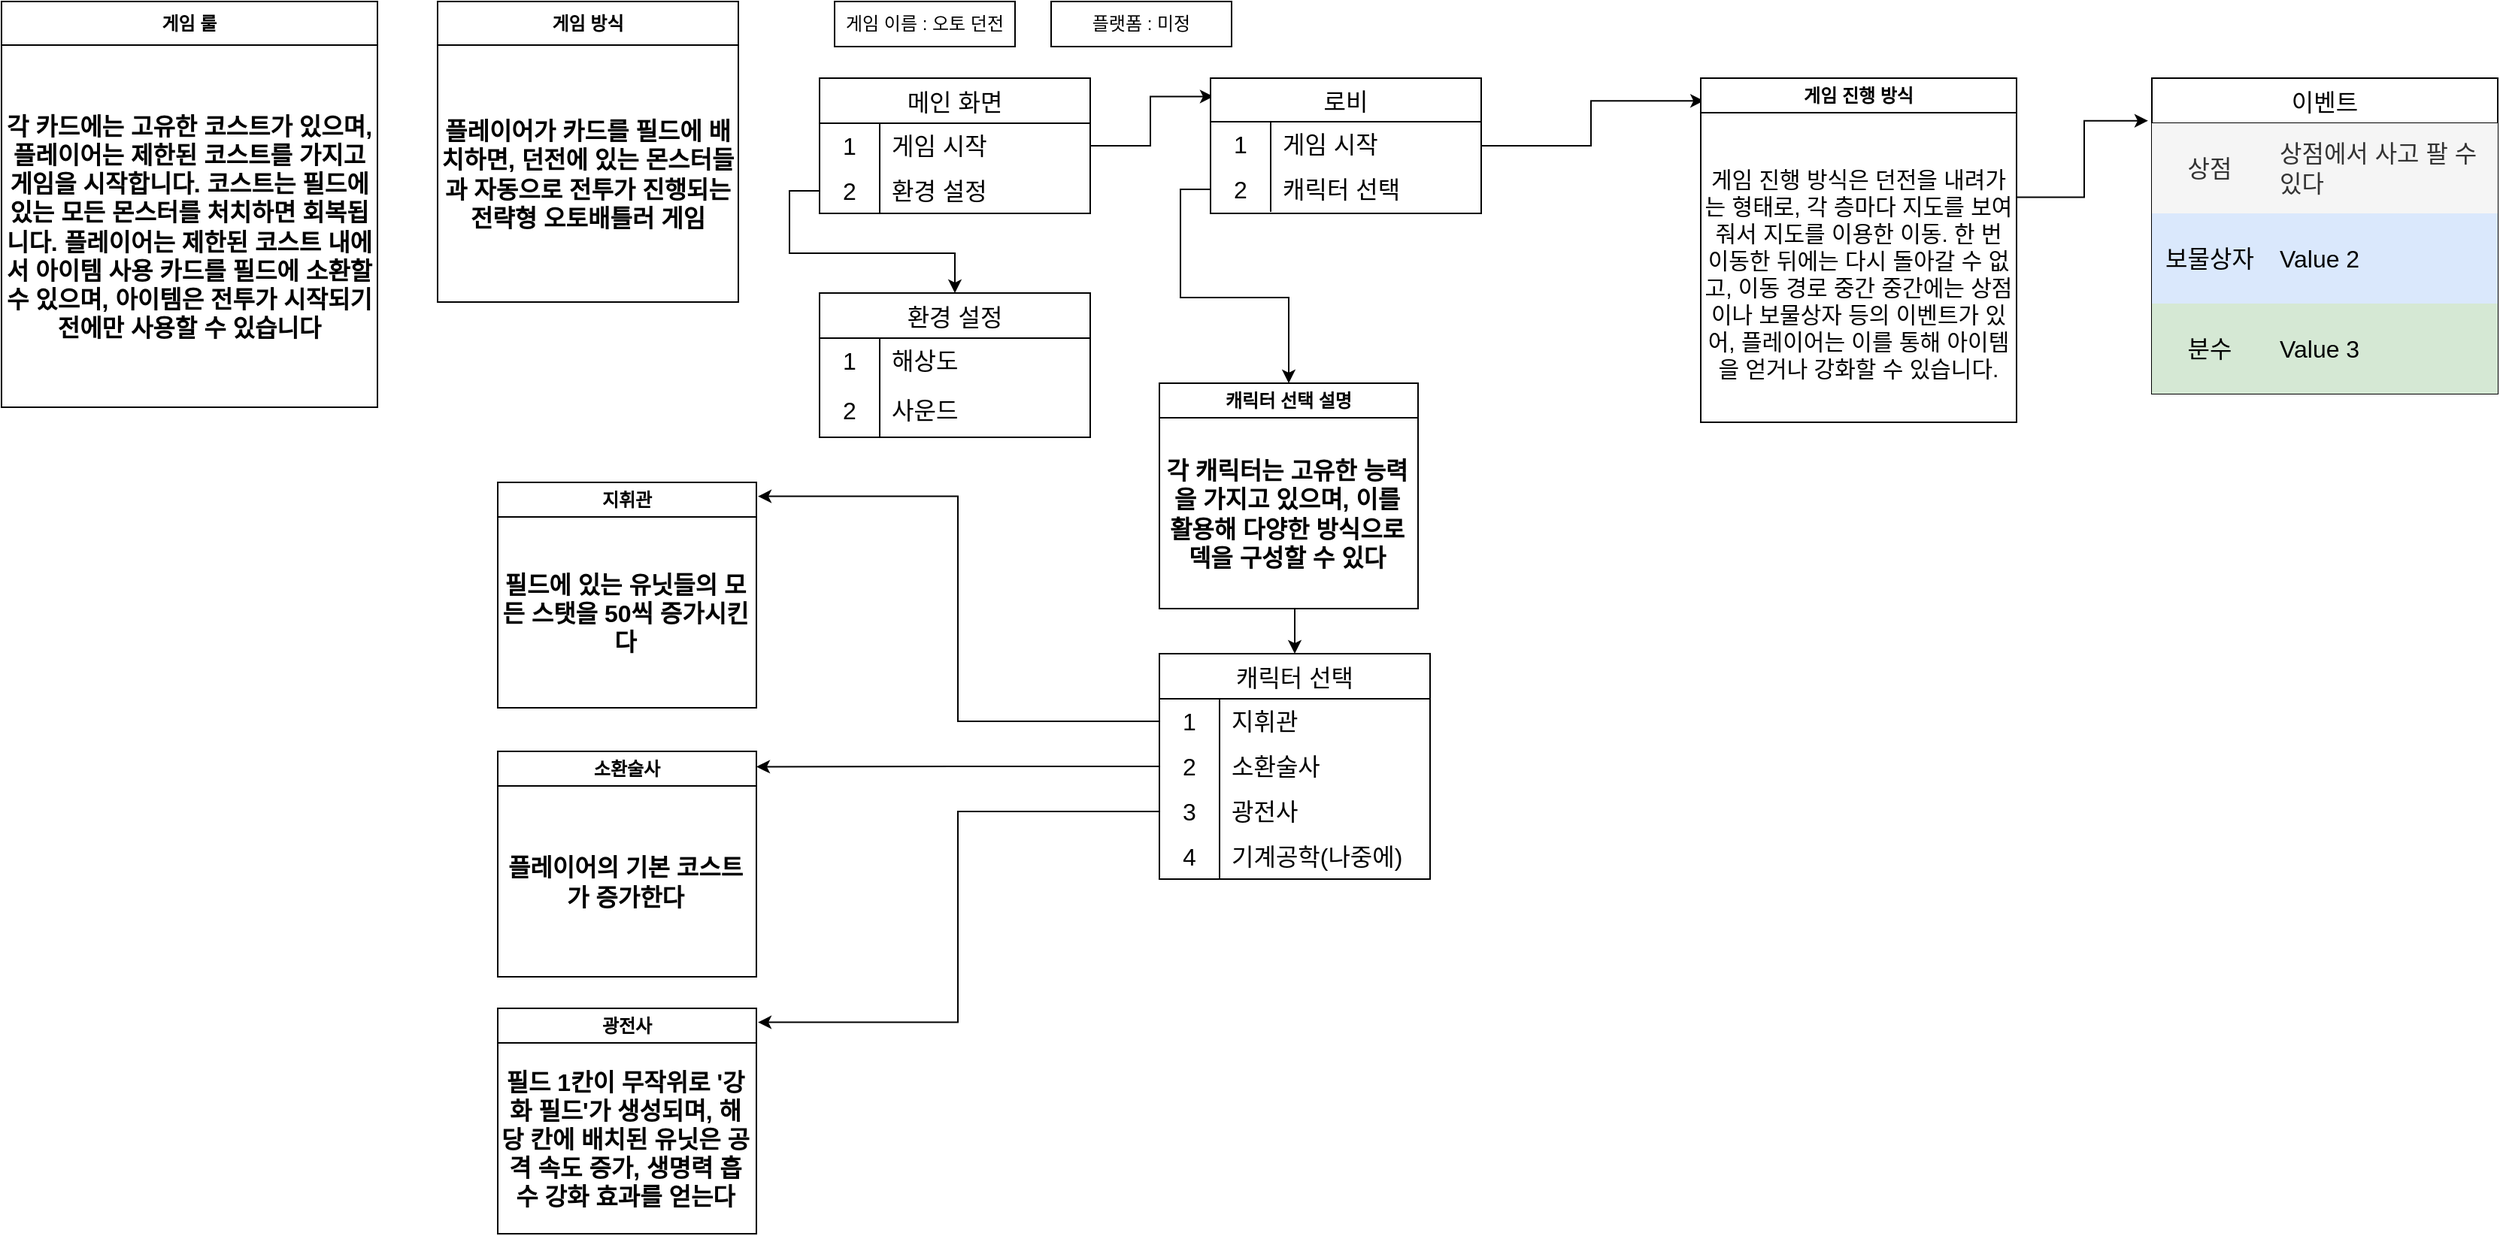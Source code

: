 <mxfile version="26.0.16">
  <diagram id="C5RBs43oDa-KdzZeNtuy" name="Page-1">
    <mxGraphModel dx="1313" dy="776" grid="1" gridSize="10" guides="1" tooltips="1" connect="1" arrows="1" fold="1" page="1" pageScale="1" pageWidth="827" pageHeight="1169" math="0" shadow="0">
      <root>
        <mxCell id="WIyWlLk6GJQsqaUBKTNV-0" />
        <mxCell id="WIyWlLk6GJQsqaUBKTNV-1" parent="WIyWlLk6GJQsqaUBKTNV-0" />
        <mxCell id="QHe8dvAFQJgyMEftRluh-0" value="게임 이름 : 오토 던전" style="rounded=0;whiteSpace=wrap;html=1;" vertex="1" parent="WIyWlLk6GJQsqaUBKTNV-1">
          <mxGeometry x="864" width="120" height="30" as="geometry" />
        </mxCell>
        <mxCell id="QHe8dvAFQJgyMEftRluh-101" value="" style="edgeStyle=orthogonalEdgeStyle;rounded=0;orthogonalLoop=1;jettySize=auto;html=1;entryX=0.011;entryY=0.136;entryDx=0;entryDy=0;entryPerimeter=0;" edge="1" parent="WIyWlLk6GJQsqaUBKTNV-1" source="QHe8dvAFQJgyMEftRluh-64" target="QHe8dvAFQJgyMEftRluh-94">
          <mxGeometry relative="1" as="geometry" />
        </mxCell>
        <mxCell id="QHe8dvAFQJgyMEftRluh-64" value="메인 화면" style="shape=table;startSize=30;container=1;collapsible=0;childLayout=tableLayout;fixedRows=1;rowLines=0;fontStyle=0;strokeColor=default;fontSize=16;" vertex="1" parent="WIyWlLk6GJQsqaUBKTNV-1">
          <mxGeometry x="854" y="51" width="180" height="90" as="geometry" />
        </mxCell>
        <mxCell id="QHe8dvAFQJgyMEftRluh-65" value="" style="shape=tableRow;horizontal=0;startSize=0;swimlaneHead=0;swimlaneBody=0;top=0;left=0;bottom=0;right=0;collapsible=0;dropTarget=0;fillColor=none;points=[[0,0.5],[1,0.5]];portConstraint=eastwest;strokeColor=inherit;fontSize=16;" vertex="1" parent="QHe8dvAFQJgyMEftRluh-64">
          <mxGeometry y="30" width="180" height="30" as="geometry" />
        </mxCell>
        <mxCell id="QHe8dvAFQJgyMEftRluh-66" value="1" style="shape=partialRectangle;html=1;whiteSpace=wrap;connectable=0;fillColor=none;top=0;left=0;bottom=0;right=0;overflow=hidden;pointerEvents=1;strokeColor=inherit;fontSize=16;" vertex="1" parent="QHe8dvAFQJgyMEftRluh-65">
          <mxGeometry width="40" height="30" as="geometry">
            <mxRectangle width="40" height="30" as="alternateBounds" />
          </mxGeometry>
        </mxCell>
        <mxCell id="QHe8dvAFQJgyMEftRluh-67" value="게임 시작" style="shape=partialRectangle;html=1;whiteSpace=wrap;connectable=0;fillColor=none;top=0;left=0;bottom=0;right=0;align=left;spacingLeft=6;overflow=hidden;strokeColor=inherit;fontSize=16;" vertex="1" parent="QHe8dvAFQJgyMEftRluh-65">
          <mxGeometry x="40" width="140" height="30" as="geometry">
            <mxRectangle width="140" height="30" as="alternateBounds" />
          </mxGeometry>
        </mxCell>
        <mxCell id="QHe8dvAFQJgyMEftRluh-68" value="" style="shape=tableRow;horizontal=0;startSize=0;swimlaneHead=0;swimlaneBody=0;top=0;left=0;bottom=0;right=0;collapsible=0;dropTarget=0;fillColor=none;points=[[0,0.5],[1,0.5]];portConstraint=eastwest;strokeColor=inherit;fontSize=16;" vertex="1" parent="QHe8dvAFQJgyMEftRluh-64">
          <mxGeometry y="60" width="180" height="30" as="geometry" />
        </mxCell>
        <mxCell id="QHe8dvAFQJgyMEftRluh-69" value="2" style="shape=partialRectangle;html=1;whiteSpace=wrap;connectable=0;fillColor=none;top=0;left=0;bottom=0;right=0;overflow=hidden;strokeColor=inherit;fontSize=16;" vertex="1" parent="QHe8dvAFQJgyMEftRluh-68">
          <mxGeometry width="40" height="30" as="geometry">
            <mxRectangle width="40" height="30" as="alternateBounds" />
          </mxGeometry>
        </mxCell>
        <mxCell id="QHe8dvAFQJgyMEftRluh-70" value="환경 설정" style="shape=partialRectangle;html=1;whiteSpace=wrap;connectable=0;fillColor=none;top=0;left=0;bottom=0;right=0;align=left;spacingLeft=6;overflow=hidden;strokeColor=inherit;fontSize=16;" vertex="1" parent="QHe8dvAFQJgyMEftRluh-68">
          <mxGeometry x="40" width="140" height="30" as="geometry">
            <mxRectangle width="140" height="30" as="alternateBounds" />
          </mxGeometry>
        </mxCell>
        <mxCell id="QHe8dvAFQJgyMEftRluh-109" value="" style="edgeStyle=orthogonalEdgeStyle;rounded=0;orthogonalLoop=1;jettySize=auto;html=1;entryX=0.01;entryY=0.066;entryDx=0;entryDy=0;entryPerimeter=0;" edge="1" parent="WIyWlLk6GJQsqaUBKTNV-1" source="QHe8dvAFQJgyMEftRluh-94" target="QHe8dvAFQJgyMEftRluh-200">
          <mxGeometry relative="1" as="geometry">
            <mxPoint x="1450" y="59.791" as="targetPoint" />
          </mxGeometry>
        </mxCell>
        <mxCell id="QHe8dvAFQJgyMEftRluh-94" value="로비" style="shape=table;startSize=29;container=1;collapsible=0;childLayout=tableLayout;fixedRows=1;rowLines=0;fontStyle=0;strokeColor=default;fontSize=16;" vertex="1" parent="WIyWlLk6GJQsqaUBKTNV-1">
          <mxGeometry x="1114" y="51" width="180" height="90" as="geometry" />
        </mxCell>
        <mxCell id="QHe8dvAFQJgyMEftRluh-95" value="" style="shape=tableRow;horizontal=0;startSize=0;swimlaneHead=0;swimlaneBody=0;top=0;left=0;bottom=0;right=0;collapsible=0;dropTarget=0;fillColor=none;points=[[0,0.5],[1,0.5]];portConstraint=eastwest;strokeColor=inherit;fontSize=16;" vertex="1" parent="QHe8dvAFQJgyMEftRluh-94">
          <mxGeometry y="29" width="180" height="30" as="geometry" />
        </mxCell>
        <mxCell id="QHe8dvAFQJgyMEftRluh-96" value="1" style="shape=partialRectangle;html=1;whiteSpace=wrap;connectable=0;fillColor=none;top=0;left=0;bottom=0;right=0;overflow=hidden;pointerEvents=1;strokeColor=inherit;fontSize=16;" vertex="1" parent="QHe8dvAFQJgyMEftRluh-95">
          <mxGeometry width="40" height="30" as="geometry">
            <mxRectangle width="40" height="30" as="alternateBounds" />
          </mxGeometry>
        </mxCell>
        <mxCell id="QHe8dvAFQJgyMEftRluh-97" value="게임 시작" style="shape=partialRectangle;html=1;whiteSpace=wrap;connectable=0;fillColor=none;top=0;left=0;bottom=0;right=0;align=left;spacingLeft=6;overflow=hidden;strokeColor=inherit;fontSize=16;" vertex="1" parent="QHe8dvAFQJgyMEftRluh-95">
          <mxGeometry x="40" width="140" height="30" as="geometry">
            <mxRectangle width="140" height="30" as="alternateBounds" />
          </mxGeometry>
        </mxCell>
        <mxCell id="QHe8dvAFQJgyMEftRluh-98" value="" style="shape=tableRow;horizontal=0;startSize=0;swimlaneHead=0;swimlaneBody=0;top=0;left=0;bottom=0;right=0;collapsible=0;dropTarget=0;fillColor=none;points=[[0,0.5],[1,0.5]];portConstraint=eastwest;strokeColor=inherit;fontSize=16;" vertex="1" parent="QHe8dvAFQJgyMEftRluh-94">
          <mxGeometry y="59" width="180" height="30" as="geometry" />
        </mxCell>
        <mxCell id="QHe8dvAFQJgyMEftRluh-99" value="2" style="shape=partialRectangle;html=1;whiteSpace=wrap;connectable=0;fillColor=none;top=0;left=0;bottom=0;right=0;overflow=hidden;strokeColor=inherit;fontSize=16;" vertex="1" parent="QHe8dvAFQJgyMEftRluh-98">
          <mxGeometry width="40" height="30" as="geometry">
            <mxRectangle width="40" height="30" as="alternateBounds" />
          </mxGeometry>
        </mxCell>
        <mxCell id="QHe8dvAFQJgyMEftRluh-100" value="캐릭터 선택" style="shape=partialRectangle;html=1;whiteSpace=wrap;connectable=0;fillColor=none;top=0;left=0;bottom=0;right=0;align=left;spacingLeft=6;overflow=hidden;strokeColor=inherit;fontSize=16;" vertex="1" parent="QHe8dvAFQJgyMEftRluh-98">
          <mxGeometry x="40" width="140" height="30" as="geometry">
            <mxRectangle width="140" height="30" as="alternateBounds" />
          </mxGeometry>
        </mxCell>
        <mxCell id="QHe8dvAFQJgyMEftRluh-121" value="환경 설정" style="shape=table;startSize=30;container=1;collapsible=0;childLayout=tableLayout;fixedRows=1;rowLines=0;fontStyle=0;strokeColor=default;fontSize=16;" vertex="1" parent="WIyWlLk6GJQsqaUBKTNV-1">
          <mxGeometry x="854" y="194" width="180" height="96" as="geometry" />
        </mxCell>
        <mxCell id="QHe8dvAFQJgyMEftRluh-122" value="" style="shape=tableRow;horizontal=0;startSize=0;swimlaneHead=0;swimlaneBody=0;top=0;left=0;bottom=0;right=0;collapsible=0;dropTarget=0;fillColor=none;points=[[0,0.5],[1,0.5]];portConstraint=eastwest;strokeColor=inherit;fontSize=16;" vertex="1" parent="QHe8dvAFQJgyMEftRluh-121">
          <mxGeometry y="30" width="180" height="30" as="geometry" />
        </mxCell>
        <mxCell id="QHe8dvAFQJgyMEftRluh-123" value="1" style="shape=partialRectangle;html=1;whiteSpace=wrap;connectable=0;fillColor=none;top=0;left=0;bottom=0;right=0;overflow=hidden;pointerEvents=1;strokeColor=inherit;fontSize=16;" vertex="1" parent="QHe8dvAFQJgyMEftRluh-122">
          <mxGeometry width="40" height="30" as="geometry">
            <mxRectangle width="40" height="30" as="alternateBounds" />
          </mxGeometry>
        </mxCell>
        <mxCell id="QHe8dvAFQJgyMEftRluh-124" value="해상도" style="shape=partialRectangle;html=1;whiteSpace=wrap;connectable=0;fillColor=none;top=0;left=0;bottom=0;right=0;align=left;spacingLeft=6;overflow=hidden;strokeColor=inherit;fontSize=16;" vertex="1" parent="QHe8dvAFQJgyMEftRluh-122">
          <mxGeometry x="40" width="140" height="30" as="geometry">
            <mxRectangle width="140" height="30" as="alternateBounds" />
          </mxGeometry>
        </mxCell>
        <mxCell id="QHe8dvAFQJgyMEftRluh-125" value="" style="shape=tableRow;horizontal=0;startSize=0;swimlaneHead=0;swimlaneBody=0;top=0;left=0;bottom=0;right=0;collapsible=0;dropTarget=0;fillColor=none;points=[[0,0.5],[1,0.5]];portConstraint=eastwest;strokeColor=inherit;fontSize=16;" vertex="1" parent="QHe8dvAFQJgyMEftRluh-121">
          <mxGeometry y="60" width="180" height="36" as="geometry" />
        </mxCell>
        <mxCell id="QHe8dvAFQJgyMEftRluh-126" value="2" style="shape=partialRectangle;html=1;whiteSpace=wrap;connectable=0;fillColor=none;top=0;left=0;bottom=0;right=0;overflow=hidden;strokeColor=inherit;fontSize=16;" vertex="1" parent="QHe8dvAFQJgyMEftRluh-125">
          <mxGeometry width="40" height="36" as="geometry">
            <mxRectangle width="40" height="36" as="alternateBounds" />
          </mxGeometry>
        </mxCell>
        <mxCell id="QHe8dvAFQJgyMEftRluh-127" value="사운드" style="shape=partialRectangle;html=1;whiteSpace=wrap;connectable=0;fillColor=none;top=0;left=0;bottom=0;right=0;align=left;spacingLeft=6;overflow=hidden;strokeColor=inherit;fontSize=16;" vertex="1" parent="QHe8dvAFQJgyMEftRluh-125">
          <mxGeometry x="40" width="140" height="36" as="geometry">
            <mxRectangle width="140" height="36" as="alternateBounds" />
          </mxGeometry>
        </mxCell>
        <mxCell id="QHe8dvAFQJgyMEftRluh-153" value="캐릭터 선택" style="shape=table;startSize=30;container=1;collapsible=0;childLayout=tableLayout;fixedRows=1;rowLines=0;fontStyle=0;strokeColor=default;fontSize=16;" vertex="1" parent="WIyWlLk6GJQsqaUBKTNV-1">
          <mxGeometry x="1080" y="434" width="180" height="150" as="geometry" />
        </mxCell>
        <mxCell id="QHe8dvAFQJgyMEftRluh-154" value="" style="shape=tableRow;horizontal=0;startSize=0;swimlaneHead=0;swimlaneBody=0;top=0;left=0;bottom=0;right=0;collapsible=0;dropTarget=0;fillColor=none;points=[[0,0.5],[1,0.5]];portConstraint=eastwest;strokeColor=inherit;fontSize=16;" vertex="1" parent="QHe8dvAFQJgyMEftRluh-153">
          <mxGeometry y="30" width="180" height="30" as="geometry" />
        </mxCell>
        <mxCell id="QHe8dvAFQJgyMEftRluh-155" value="1" style="shape=partialRectangle;html=1;whiteSpace=wrap;connectable=0;fillColor=none;top=0;left=0;bottom=0;right=0;overflow=hidden;pointerEvents=1;strokeColor=inherit;fontSize=16;" vertex="1" parent="QHe8dvAFQJgyMEftRluh-154">
          <mxGeometry width="40" height="30" as="geometry">
            <mxRectangle width="40" height="30" as="alternateBounds" />
          </mxGeometry>
        </mxCell>
        <mxCell id="QHe8dvAFQJgyMEftRluh-156" value="지휘관" style="shape=partialRectangle;html=1;whiteSpace=wrap;connectable=0;fillColor=none;top=0;left=0;bottom=0;right=0;align=left;spacingLeft=6;overflow=hidden;strokeColor=inherit;fontSize=16;" vertex="1" parent="QHe8dvAFQJgyMEftRluh-154">
          <mxGeometry x="40" width="140" height="30" as="geometry">
            <mxRectangle width="140" height="30" as="alternateBounds" />
          </mxGeometry>
        </mxCell>
        <mxCell id="QHe8dvAFQJgyMEftRluh-157" value="" style="shape=tableRow;horizontal=0;startSize=0;swimlaneHead=0;swimlaneBody=0;top=0;left=0;bottom=0;right=0;collapsible=0;dropTarget=0;fillColor=none;points=[[0,0.5],[1,0.5]];portConstraint=eastwest;strokeColor=inherit;fontSize=16;" vertex="1" parent="QHe8dvAFQJgyMEftRluh-153">
          <mxGeometry y="60" width="180" height="30" as="geometry" />
        </mxCell>
        <mxCell id="QHe8dvAFQJgyMEftRluh-158" value="2" style="shape=partialRectangle;html=1;whiteSpace=wrap;connectable=0;fillColor=none;top=0;left=0;bottom=0;right=0;overflow=hidden;strokeColor=inherit;fontSize=16;" vertex="1" parent="QHe8dvAFQJgyMEftRluh-157">
          <mxGeometry width="40" height="30" as="geometry">
            <mxRectangle width="40" height="30" as="alternateBounds" />
          </mxGeometry>
        </mxCell>
        <mxCell id="QHe8dvAFQJgyMEftRluh-159" value="소환술사" style="shape=partialRectangle;html=1;whiteSpace=wrap;connectable=0;fillColor=none;top=0;left=0;bottom=0;right=0;align=left;spacingLeft=6;overflow=hidden;strokeColor=inherit;fontSize=16;" vertex="1" parent="QHe8dvAFQJgyMEftRluh-157">
          <mxGeometry x="40" width="140" height="30" as="geometry">
            <mxRectangle width="140" height="30" as="alternateBounds" />
          </mxGeometry>
        </mxCell>
        <mxCell id="QHe8dvAFQJgyMEftRluh-160" value="" style="shape=tableRow;horizontal=0;startSize=0;swimlaneHead=0;swimlaneBody=0;top=0;left=0;bottom=0;right=0;collapsible=0;dropTarget=0;fillColor=none;points=[[0,0.5],[1,0.5]];portConstraint=eastwest;strokeColor=inherit;fontSize=16;" vertex="1" parent="QHe8dvAFQJgyMEftRluh-153">
          <mxGeometry y="90" width="180" height="30" as="geometry" />
        </mxCell>
        <mxCell id="QHe8dvAFQJgyMEftRluh-161" value="3" style="shape=partialRectangle;html=1;whiteSpace=wrap;connectable=0;fillColor=none;top=0;left=0;bottom=0;right=0;overflow=hidden;strokeColor=inherit;fontSize=16;" vertex="1" parent="QHe8dvAFQJgyMEftRluh-160">
          <mxGeometry width="40" height="30" as="geometry">
            <mxRectangle width="40" height="30" as="alternateBounds" />
          </mxGeometry>
        </mxCell>
        <mxCell id="QHe8dvAFQJgyMEftRluh-162" value="광전사" style="shape=partialRectangle;html=1;whiteSpace=wrap;connectable=0;fillColor=none;top=0;left=0;bottom=0;right=0;align=left;spacingLeft=6;overflow=hidden;strokeColor=inherit;fontSize=16;" vertex="1" parent="QHe8dvAFQJgyMEftRluh-160">
          <mxGeometry x="40" width="140" height="30" as="geometry">
            <mxRectangle width="140" height="30" as="alternateBounds" />
          </mxGeometry>
        </mxCell>
        <mxCell id="QHe8dvAFQJgyMEftRluh-197" value="" style="shape=tableRow;horizontal=0;startSize=0;swimlaneHead=0;swimlaneBody=0;top=0;left=0;bottom=0;right=0;collapsible=0;dropTarget=0;fillColor=none;points=[[0,0.5],[1,0.5]];portConstraint=eastwest;strokeColor=inherit;fontSize=16;" vertex="1" parent="QHe8dvAFQJgyMEftRluh-153">
          <mxGeometry y="120" width="180" height="30" as="geometry" />
        </mxCell>
        <mxCell id="QHe8dvAFQJgyMEftRluh-198" value="4" style="shape=partialRectangle;html=1;whiteSpace=wrap;connectable=0;fillColor=none;top=0;left=0;bottom=0;right=0;overflow=hidden;strokeColor=inherit;fontSize=16;" vertex="1" parent="QHe8dvAFQJgyMEftRluh-197">
          <mxGeometry width="40" height="30" as="geometry">
            <mxRectangle width="40" height="30" as="alternateBounds" />
          </mxGeometry>
        </mxCell>
        <mxCell id="QHe8dvAFQJgyMEftRluh-199" value="기계공학(나중에)" style="shape=partialRectangle;html=1;whiteSpace=wrap;connectable=0;fillColor=none;top=0;left=0;bottom=0;right=0;align=left;spacingLeft=6;overflow=hidden;strokeColor=inherit;fontSize=16;" vertex="1" parent="QHe8dvAFQJgyMEftRluh-197">
          <mxGeometry x="40" width="140" height="30" as="geometry">
            <mxRectangle width="140" height="30" as="alternateBounds" />
          </mxGeometry>
        </mxCell>
        <mxCell id="QHe8dvAFQJgyMEftRluh-164" style="edgeStyle=orthogonalEdgeStyle;rounded=0;orthogonalLoop=1;jettySize=auto;html=1;entryX=0.5;entryY=0;entryDx=0;entryDy=0;" edge="1" parent="WIyWlLk6GJQsqaUBKTNV-1" source="QHe8dvAFQJgyMEftRluh-68" target="QHe8dvAFQJgyMEftRluh-121">
          <mxGeometry relative="1" as="geometry" />
        </mxCell>
        <mxCell id="QHe8dvAFQJgyMEftRluh-166" value="플랫폼 : 미정" style="rounded=0;whiteSpace=wrap;html=1;" vertex="1" parent="WIyWlLk6GJQsqaUBKTNV-1">
          <mxGeometry x="1008" width="120" height="30" as="geometry" />
        </mxCell>
        <mxCell id="QHe8dvAFQJgyMEftRluh-167" value="게임 방식" style="swimlane;whiteSpace=wrap;html=1;startSize=29;" vertex="1" parent="WIyWlLk6GJQsqaUBKTNV-1">
          <mxGeometry x="600" width="200" height="200" as="geometry" />
        </mxCell>
        <mxCell id="QHe8dvAFQJgyMEftRluh-174" value="플레이어가 카드를 필드에 배치하면, 던전에 있는 몬스터들과 자동으로 전투가 진행되는 전략형 오토배틀러 게임" style="shape=table;startSize=0;container=1;collapsible=0;childLayout=tableLayout;fontSize=16;fillColor=none;strokeColor=none;whiteSpace=wrap;fontStyle=1" vertex="1" parent="QHe8dvAFQJgyMEftRluh-167">
          <mxGeometry y="30" width="200" height="170" as="geometry" />
        </mxCell>
        <mxCell id="QHe8dvAFQJgyMEftRluh-175" value="게임 룰" style="swimlane;whiteSpace=wrap;html=1;startSize=29;" vertex="1" parent="WIyWlLk6GJQsqaUBKTNV-1">
          <mxGeometry x="310" width="250" height="270" as="geometry" />
        </mxCell>
        <mxCell id="QHe8dvAFQJgyMEftRluh-176" value="각 카드에는 고유한 코스트가 있으며, 플레이어는 제한된 코스트를 가지고 게임을 시작합니다. 코스트는 필드에 있는 모든 몬스터를 처치하면 회복됩니다. 플레이어는 제한된 코스트 내에서 아이템 사용 카드를 필드에 소환할 수 있으며, 아이템은 전투가 시작되기 전에만 사용할 수 있습니다" style="shape=table;startSize=0;container=1;collapsible=0;childLayout=tableLayout;fontSize=16;fillColor=none;strokeColor=none;whiteSpace=wrap;fontStyle=1" vertex="1" parent="QHe8dvAFQJgyMEftRluh-175">
          <mxGeometry y="30" width="250" height="240" as="geometry" />
        </mxCell>
        <mxCell id="QHe8dvAFQJgyMEftRluh-183" style="edgeStyle=orthogonalEdgeStyle;rounded=0;orthogonalLoop=1;jettySize=auto;html=1;exitX=0.5;exitY=1;exitDx=0;exitDy=0;entryX=0.5;entryY=0;entryDx=0;entryDy=0;" edge="1" parent="WIyWlLk6GJQsqaUBKTNV-1" source="QHe8dvAFQJgyMEftRluh-177" target="QHe8dvAFQJgyMEftRluh-153">
          <mxGeometry relative="1" as="geometry" />
        </mxCell>
        <mxCell id="QHe8dvAFQJgyMEftRluh-177" value="캐릭터 선택 설명" style="swimlane;whiteSpace=wrap;html=1;" vertex="1" parent="WIyWlLk6GJQsqaUBKTNV-1">
          <mxGeometry x="1080" y="254" width="172" height="150" as="geometry" />
        </mxCell>
        <mxCell id="QHe8dvAFQJgyMEftRluh-178" value="각 캐릭터는 고유한 능력을 가지고 있으며, 이를 활용해 다양한 방식으로 덱을 구성할 수 있다" style="shape=table;startSize=0;container=1;collapsible=0;childLayout=tableLayout;fontSize=16;fillColor=none;strokeColor=none;whiteSpace=wrap;fontStyle=1" vertex="1" parent="QHe8dvAFQJgyMEftRluh-177">
          <mxGeometry y="23" width="170" height="127" as="geometry" />
        </mxCell>
        <mxCell id="QHe8dvAFQJgyMEftRluh-184" value="지휘관" style="swimlane;whiteSpace=wrap;html=1;" vertex="1" parent="WIyWlLk6GJQsqaUBKTNV-1">
          <mxGeometry x="640" y="320" width="172" height="150" as="geometry" />
        </mxCell>
        <mxCell id="QHe8dvAFQJgyMEftRluh-185" value="필드에 있는 유닛들의 모든 스탯을 50씩 증가시킨다" style="shape=table;startSize=0;container=1;collapsible=0;childLayout=tableLayout;fontSize=16;fillColor=none;strokeColor=none;whiteSpace=wrap;fontStyle=1" vertex="1" parent="QHe8dvAFQJgyMEftRluh-184">
          <mxGeometry y="23" width="170" height="127" as="geometry" />
        </mxCell>
        <mxCell id="QHe8dvAFQJgyMEftRluh-186" style="edgeStyle=orthogonalEdgeStyle;rounded=0;orthogonalLoop=1;jettySize=auto;html=1;exitX=0;exitY=0.5;exitDx=0;exitDy=0;entryX=0.5;entryY=0;entryDx=0;entryDy=0;" edge="1" parent="WIyWlLk6GJQsqaUBKTNV-1" source="QHe8dvAFQJgyMEftRluh-98" target="QHe8dvAFQJgyMEftRluh-177">
          <mxGeometry relative="1" as="geometry" />
        </mxCell>
        <mxCell id="QHe8dvAFQJgyMEftRluh-190" style="edgeStyle=orthogonalEdgeStyle;rounded=0;orthogonalLoop=1;jettySize=auto;html=1;exitX=0;exitY=0.5;exitDx=0;exitDy=0;entryX=1.006;entryY=0.062;entryDx=0;entryDy=0;entryPerimeter=0;" edge="1" parent="WIyWlLk6GJQsqaUBKTNV-1" source="QHe8dvAFQJgyMEftRluh-154" target="QHe8dvAFQJgyMEftRluh-184">
          <mxGeometry relative="1" as="geometry" />
        </mxCell>
        <mxCell id="QHe8dvAFQJgyMEftRluh-191" value="광전사" style="swimlane;whiteSpace=wrap;html=1;" vertex="1" parent="WIyWlLk6GJQsqaUBKTNV-1">
          <mxGeometry x="640" y="670" width="172" height="150" as="geometry" />
        </mxCell>
        <mxCell id="QHe8dvAFQJgyMEftRluh-192" value="필드 1칸이 무작위로 &#39;강화 필드&#39;가 생성되며, 해당 칸에 배치된 유닛은 공격 속도 증가, 생명력 흡수 강화 효과를 얻는다" style="shape=table;startSize=0;container=1;collapsible=0;childLayout=tableLayout;fontSize=16;fillColor=none;strokeColor=none;whiteSpace=wrap;fontStyle=1" vertex="1" parent="QHe8dvAFQJgyMEftRluh-191">
          <mxGeometry y="23" width="170" height="127" as="geometry" />
        </mxCell>
        <mxCell id="QHe8dvAFQJgyMEftRluh-193" value="소환술사" style="swimlane;whiteSpace=wrap;html=1;" vertex="1" parent="WIyWlLk6GJQsqaUBKTNV-1">
          <mxGeometry x="640" y="499" width="172" height="150" as="geometry" />
        </mxCell>
        <mxCell id="QHe8dvAFQJgyMEftRluh-194" value="플레이어의 기본 코스트가 증가한다" style="shape=table;startSize=0;container=1;collapsible=0;childLayout=tableLayout;fontSize=16;fillColor=none;strokeColor=none;whiteSpace=wrap;fontStyle=1" vertex="1" parent="QHe8dvAFQJgyMEftRluh-193">
          <mxGeometry y="23" width="170" height="127" as="geometry" />
        </mxCell>
        <mxCell id="QHe8dvAFQJgyMEftRluh-195" style="edgeStyle=orthogonalEdgeStyle;rounded=0;orthogonalLoop=1;jettySize=auto;html=1;exitX=0;exitY=0.5;exitDx=0;exitDy=0;entryX=1;entryY=0.068;entryDx=0;entryDy=0;entryPerimeter=0;" edge="1" parent="WIyWlLk6GJQsqaUBKTNV-1" source="QHe8dvAFQJgyMEftRluh-157" target="QHe8dvAFQJgyMEftRluh-193">
          <mxGeometry relative="1" as="geometry" />
        </mxCell>
        <mxCell id="QHe8dvAFQJgyMEftRluh-196" style="edgeStyle=orthogonalEdgeStyle;rounded=0;orthogonalLoop=1;jettySize=auto;html=1;exitX=0;exitY=0.5;exitDx=0;exitDy=0;entryX=1.006;entryY=0.062;entryDx=0;entryDy=0;entryPerimeter=0;" edge="1" parent="WIyWlLk6GJQsqaUBKTNV-1" source="QHe8dvAFQJgyMEftRluh-160" target="QHe8dvAFQJgyMEftRluh-191">
          <mxGeometry relative="1" as="geometry" />
        </mxCell>
        <mxCell id="QHe8dvAFQJgyMEftRluh-200" value="게임 진행 방식" style="swimlane;whiteSpace=wrap;html=1;" vertex="1" parent="WIyWlLk6GJQsqaUBKTNV-1">
          <mxGeometry x="1440" y="51" width="210" height="229" as="geometry" />
        </mxCell>
        <mxCell id="QHe8dvAFQJgyMEftRluh-203" value="게임 진행 방식은 던전을 내려가는 형태로, 각 층마다 지도를 보여줘서 지도를 이용한 이동. 한 번 이동한 뒤에는 다시 돌아갈 수 없고, 이동 경로 중간 중간에는 상점이나 보물상자 등의 이벤트가 있어, 플레이어는 이를 통해 아이템을 얻거나 강화할 수 있습니다." style="shape=table;startSize=0;container=1;collapsible=0;childLayout=tableLayout;fontSize=15;fillColor=none;strokeColor=none;whiteSpace=wrap;" vertex="1" parent="QHe8dvAFQJgyMEftRluh-200">
          <mxGeometry y="29" width="210" height="201" as="geometry" />
        </mxCell>
        <mxCell id="QHe8dvAFQJgyMEftRluh-214" value="이벤트" style="shape=table;startSize=30;container=1;collapsible=0;childLayout=tableLayout;fixedRows=1;rowLines=0;fontStyle=0;strokeColor=default;fontSize=16;" vertex="1" parent="WIyWlLk6GJQsqaUBKTNV-1">
          <mxGeometry x="1740" y="51" width="230" height="210" as="geometry" />
        </mxCell>
        <mxCell id="QHe8dvAFQJgyMEftRluh-215" value="" style="shape=tableRow;horizontal=0;startSize=0;swimlaneHead=0;swimlaneBody=0;top=0;left=0;bottom=0;right=0;collapsible=0;dropTarget=0;fillColor=none;points=[[0,0.5],[1,0.5]];portConstraint=eastwest;strokeColor=inherit;fontSize=16;" vertex="1" parent="QHe8dvAFQJgyMEftRluh-214">
          <mxGeometry y="30" width="230" height="60" as="geometry" />
        </mxCell>
        <mxCell id="QHe8dvAFQJgyMEftRluh-216" value="상점" style="shape=partialRectangle;html=1;whiteSpace=wrap;connectable=0;fillColor=#f5f5f5;top=0;left=0;bottom=0;right=0;overflow=hidden;pointerEvents=1;strokeColor=#666666;fontSize=16;fontColor=#333333;" vertex="1" parent="QHe8dvAFQJgyMEftRluh-215">
          <mxGeometry width="77" height="60" as="geometry">
            <mxRectangle width="77" height="60" as="alternateBounds" />
          </mxGeometry>
        </mxCell>
        <mxCell id="QHe8dvAFQJgyMEftRluh-217" value="상점에서 사고 팔 수 있다" style="shape=partialRectangle;html=1;whiteSpace=wrap;connectable=0;fillColor=#f5f5f5;top=0;left=0;bottom=0;right=0;align=left;spacingLeft=6;overflow=hidden;strokeColor=#666666;fontSize=16;fontColor=#333333;" vertex="1" parent="QHe8dvAFQJgyMEftRluh-215">
          <mxGeometry x="77" width="153" height="60" as="geometry">
            <mxRectangle width="153" height="60" as="alternateBounds" />
          </mxGeometry>
        </mxCell>
        <mxCell id="QHe8dvAFQJgyMEftRluh-218" value="" style="shape=tableRow;horizontal=0;startSize=0;swimlaneHead=0;swimlaneBody=0;top=0;left=0;bottom=0;right=0;collapsible=0;dropTarget=0;fillColor=none;points=[[0,0.5],[1,0.5]];portConstraint=eastwest;strokeColor=inherit;fontSize=16;" vertex="1" parent="QHe8dvAFQJgyMEftRluh-214">
          <mxGeometry y="90" width="230" height="60" as="geometry" />
        </mxCell>
        <mxCell id="QHe8dvAFQJgyMEftRluh-219" value="보물상자" style="shape=partialRectangle;html=1;whiteSpace=wrap;connectable=0;top=0;left=0;bottom=0;right=0;overflow=hidden;fontSize=16;fillColor=#dae8fc;strokeColor=#6c8ebf;" vertex="1" parent="QHe8dvAFQJgyMEftRluh-218">
          <mxGeometry width="77" height="60" as="geometry">
            <mxRectangle width="77" height="60" as="alternateBounds" />
          </mxGeometry>
        </mxCell>
        <mxCell id="QHe8dvAFQJgyMEftRluh-220" value="Value 2" style="shape=partialRectangle;html=1;whiteSpace=wrap;connectable=0;fillColor=#dae8fc;top=0;left=0;bottom=0;right=0;align=left;spacingLeft=6;overflow=hidden;strokeColor=#6c8ebf;fontSize=16;" vertex="1" parent="QHe8dvAFQJgyMEftRluh-218">
          <mxGeometry x="77" width="153" height="60" as="geometry">
            <mxRectangle width="153" height="60" as="alternateBounds" />
          </mxGeometry>
        </mxCell>
        <mxCell id="QHe8dvAFQJgyMEftRluh-221" value="" style="shape=tableRow;horizontal=0;startSize=0;swimlaneHead=0;swimlaneBody=0;top=0;left=0;bottom=0;right=0;collapsible=0;dropTarget=0;fillColor=none;points=[[0,0.5],[1,0.5]];portConstraint=eastwest;strokeColor=inherit;fontSize=16;" vertex="1" parent="QHe8dvAFQJgyMEftRluh-214">
          <mxGeometry y="150" width="230" height="60" as="geometry" />
        </mxCell>
        <mxCell id="QHe8dvAFQJgyMEftRluh-222" value="분수" style="shape=partialRectangle;html=1;whiteSpace=wrap;connectable=0;fillColor=#d5e8d4;top=0;left=0;bottom=0;right=0;overflow=hidden;strokeColor=#82b366;fontSize=16;" vertex="1" parent="QHe8dvAFQJgyMEftRluh-221">
          <mxGeometry width="77" height="60" as="geometry">
            <mxRectangle width="77" height="60" as="alternateBounds" />
          </mxGeometry>
        </mxCell>
        <mxCell id="QHe8dvAFQJgyMEftRluh-223" value="Value 3" style="shape=partialRectangle;html=1;whiteSpace=wrap;connectable=0;fillColor=#d5e8d4;top=0;left=0;bottom=0;right=0;align=left;spacingLeft=6;overflow=hidden;strokeColor=#82b366;fontSize=16;" vertex="1" parent="QHe8dvAFQJgyMEftRluh-221">
          <mxGeometry x="77" width="153" height="60" as="geometry">
            <mxRectangle width="153" height="60" as="alternateBounds" />
          </mxGeometry>
        </mxCell>
        <mxCell id="QHe8dvAFQJgyMEftRluh-224" style="edgeStyle=orthogonalEdgeStyle;rounded=0;orthogonalLoop=1;jettySize=auto;html=1;exitX=1;exitY=0.25;exitDx=0;exitDy=0;entryX=-0.011;entryY=0.135;entryDx=0;entryDy=0;entryPerimeter=0;" edge="1" parent="WIyWlLk6GJQsqaUBKTNV-1" source="QHe8dvAFQJgyMEftRluh-203" target="QHe8dvAFQJgyMEftRluh-214">
          <mxGeometry relative="1" as="geometry" />
        </mxCell>
      </root>
    </mxGraphModel>
  </diagram>
</mxfile>
